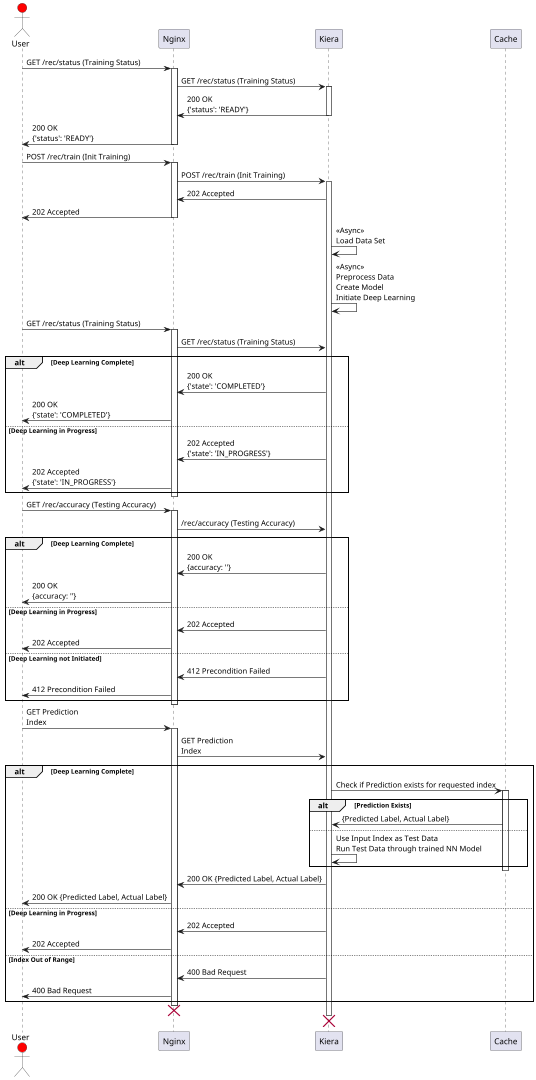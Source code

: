 @startuml
actor User #red
participant Nginx
participant Kiera
participant Cache
scale 1920*1080
'API Spec'

User->Nginx: GET /rec/status (Training Status)
activate Nginx
Nginx->Kiera: GET /rec/status (Training Status)
activate Kiera
Kiera->Nginx: 200 OK\n{'status': 'READY'}
deactivate Kiera
Nginx->User: 200 OK\n{'status': 'READY'}
deactivate Nginx

User->Nginx: POST /rec/train (Init Training)
activate Nginx
Nginx->Kiera: POST /rec/train (Init Training)
activate Kiera
Kiera->Nginx: 202 Accepted
Nginx->User: 202 Accepted
deactivate Nginx
Kiera->Kiera: <<Async>>\nLoad Data Set
Kiera->Kiera: <<Async>>\nPreprocess Data\nCreate Model\nInitiate Deep Learning

User->Nginx: GET /rec/status (Training Status)
activate Nginx
Nginx->Kiera: GET /rec/status (Training Status)
alt Deep Learning Complete
  Kiera->Nginx: 200 OK\n{'state': 'COMPLETED'}
  Nginx->User: 200 OK\n{'state': 'COMPLETED'}
else Deep Learning in Progress
  Kiera->Nginx: 202 Accepted\n{'state': 'IN_PROGRESS'}
  Nginx->User: 202 Accepted\n{'state': 'IN_PROGRESS'}
end
deactivate Nginx

User->Nginx: GET /rec/accuracy (Testing Accuracy)
activate Nginx
Nginx->Kiera: /rec/accuracy (Testing Accuracy)
alt Deep Learning Complete
  Kiera->Nginx: 200 OK\n{accuracy: ''}
  Nginx->User: 200 OK\n{accuracy: ''}
else Deep Learning in Progress
  Kiera->Nginx: 202 Accepted
  Nginx->User: 202 Accepted
else Deep Learning not Initiated
  Kiera->Nginx: 412 Precondition Failed
  Nginx->User: 412 Precondition Failed
end
deactivate Nginx

User->Nginx: GET Prediction\nIndex
activate Nginx
Nginx->Kiera: GET Prediction\nIndex
alt Deep Learning Complete
  Kiera->Cache: Check if Prediction exists for requested index
  activate Cache
  alt Prediction Exists
    Cache->Kiera: {Predicted Label, Actual Label}
  else
    Kiera->Kiera: Use Input Index as Test Data\nRun Test Data through trained NN Model
  end
  deactivate Cache
  Kiera->Nginx: 200 OK {Predicted Label, Actual Label}
  Nginx->User: 200 OK {Predicted Label, Actual Label}
else Deep Learning in Progress
  Kiera->Nginx: 202 Accepted
  Nginx->User: 202 Accepted
else Index Out of Range
  Kiera->Nginx: 400 Bad Request
  Nginx->User: 400 Bad Request
end
deactivate Nginx
destroy Nginx
destroy Kiera
@enduml
